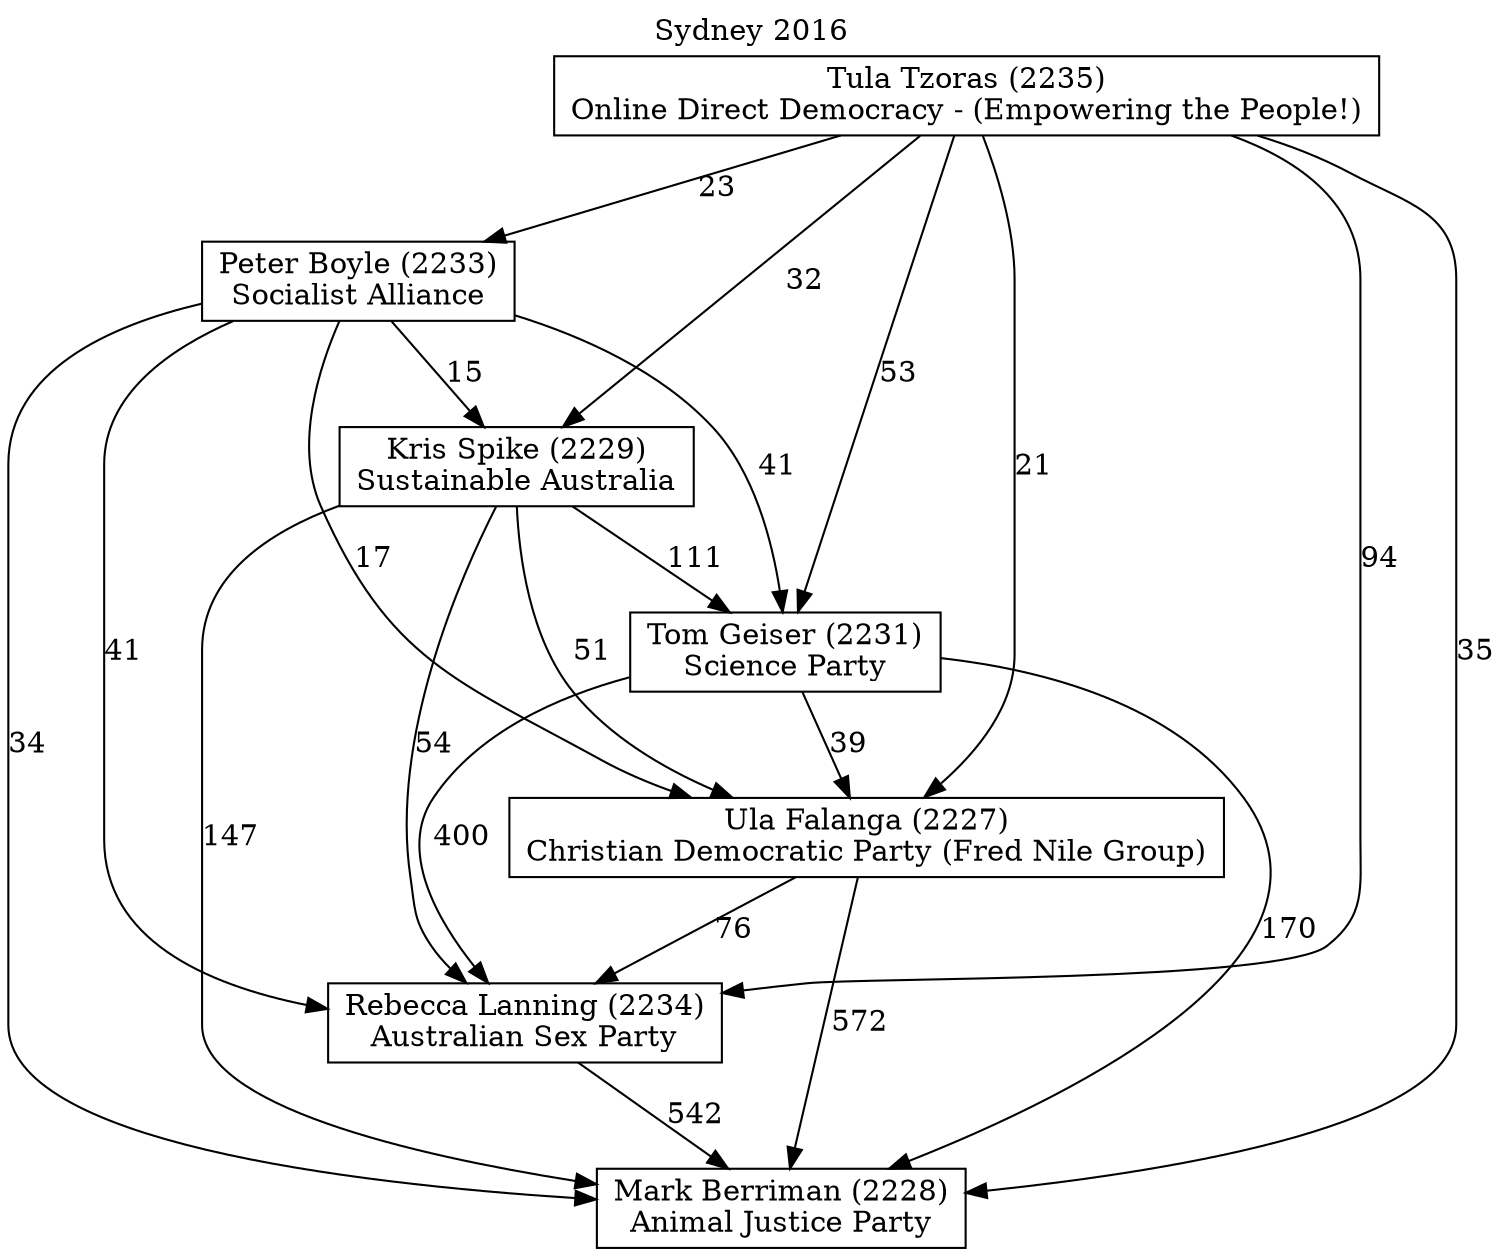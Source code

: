 // House preference flow
digraph "Mark Berriman (2228)_Sydney_2016" {
	graph [label="Sydney 2016" labelloc=t mclimit=10]
	node [shape=box]
	"Kris Spike (2229)" [label="Kris Spike (2229)
Sustainable Australia"]
	"Ula Falanga (2227)" [label="Ula Falanga (2227)
Christian Democratic Party (Fred Nile Group)"]
	"Mark Berriman (2228)" [label="Mark Berriman (2228)
Animal Justice Party"]
	"Tula Tzoras (2235)" [label="Tula Tzoras (2235)
Online Direct Democracy - (Empowering the People!)"]
	"Tom Geiser (2231)" [label="Tom Geiser (2231)
Science Party"]
	"Peter Boyle (2233)" [label="Peter Boyle (2233)
Socialist Alliance"]
	"Rebecca Lanning (2234)" [label="Rebecca Lanning (2234)
Australian Sex Party"]
	"Tom Geiser (2231)" -> "Ula Falanga (2227)" [label=39]
	"Tula Tzoras (2235)" -> "Peter Boyle (2233)" [label=23]
	"Kris Spike (2229)" -> "Mark Berriman (2228)" [label=147]
	"Peter Boyle (2233)" -> "Rebecca Lanning (2234)" [label=41]
	"Tom Geiser (2231)" -> "Rebecca Lanning (2234)" [label=400]
	"Tula Tzoras (2235)" -> "Kris Spike (2229)" [label=32]
	"Peter Boyle (2233)" -> "Kris Spike (2229)" [label=15]
	"Peter Boyle (2233)" -> "Tom Geiser (2231)" [label=41]
	"Tula Tzoras (2235)" -> "Tom Geiser (2231)" [label=53]
	"Ula Falanga (2227)" -> "Rebecca Lanning (2234)" [label=76]
	"Kris Spike (2229)" -> "Ula Falanga (2227)" [label=51]
	"Tula Tzoras (2235)" -> "Mark Berriman (2228)" [label=35]
	"Tula Tzoras (2235)" -> "Rebecca Lanning (2234)" [label=94]
	"Tula Tzoras (2235)" -> "Ula Falanga (2227)" [label=21]
	"Kris Spike (2229)" -> "Tom Geiser (2231)" [label=111]
	"Kris Spike (2229)" -> "Rebecca Lanning (2234)" [label=54]
	"Ula Falanga (2227)" -> "Mark Berriman (2228)" [label=572]
	"Peter Boyle (2233)" -> "Ula Falanga (2227)" [label=17]
	"Rebecca Lanning (2234)" -> "Mark Berriman (2228)" [label=542]
	"Tom Geiser (2231)" -> "Mark Berriman (2228)" [label=170]
	"Peter Boyle (2233)" -> "Mark Berriman (2228)" [label=34]
}

